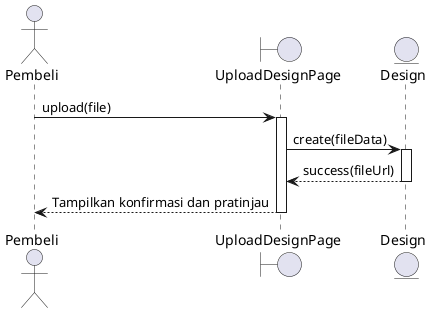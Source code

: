 @startuml
actor Pembeli
boundary UploadDesignPage
entity Design

Pembeli -> UploadDesignPage : upload(file)
activate UploadDesignPage
UploadDesignPage -> Design : create(fileData)
activate Design
Design --> UploadDesignPage : success(fileUrl)
deactivate Design
UploadDesignPage --> Pembeli : Tampilkan konfirmasi dan pratinjau
deactivate UploadDesignPage
@enduml